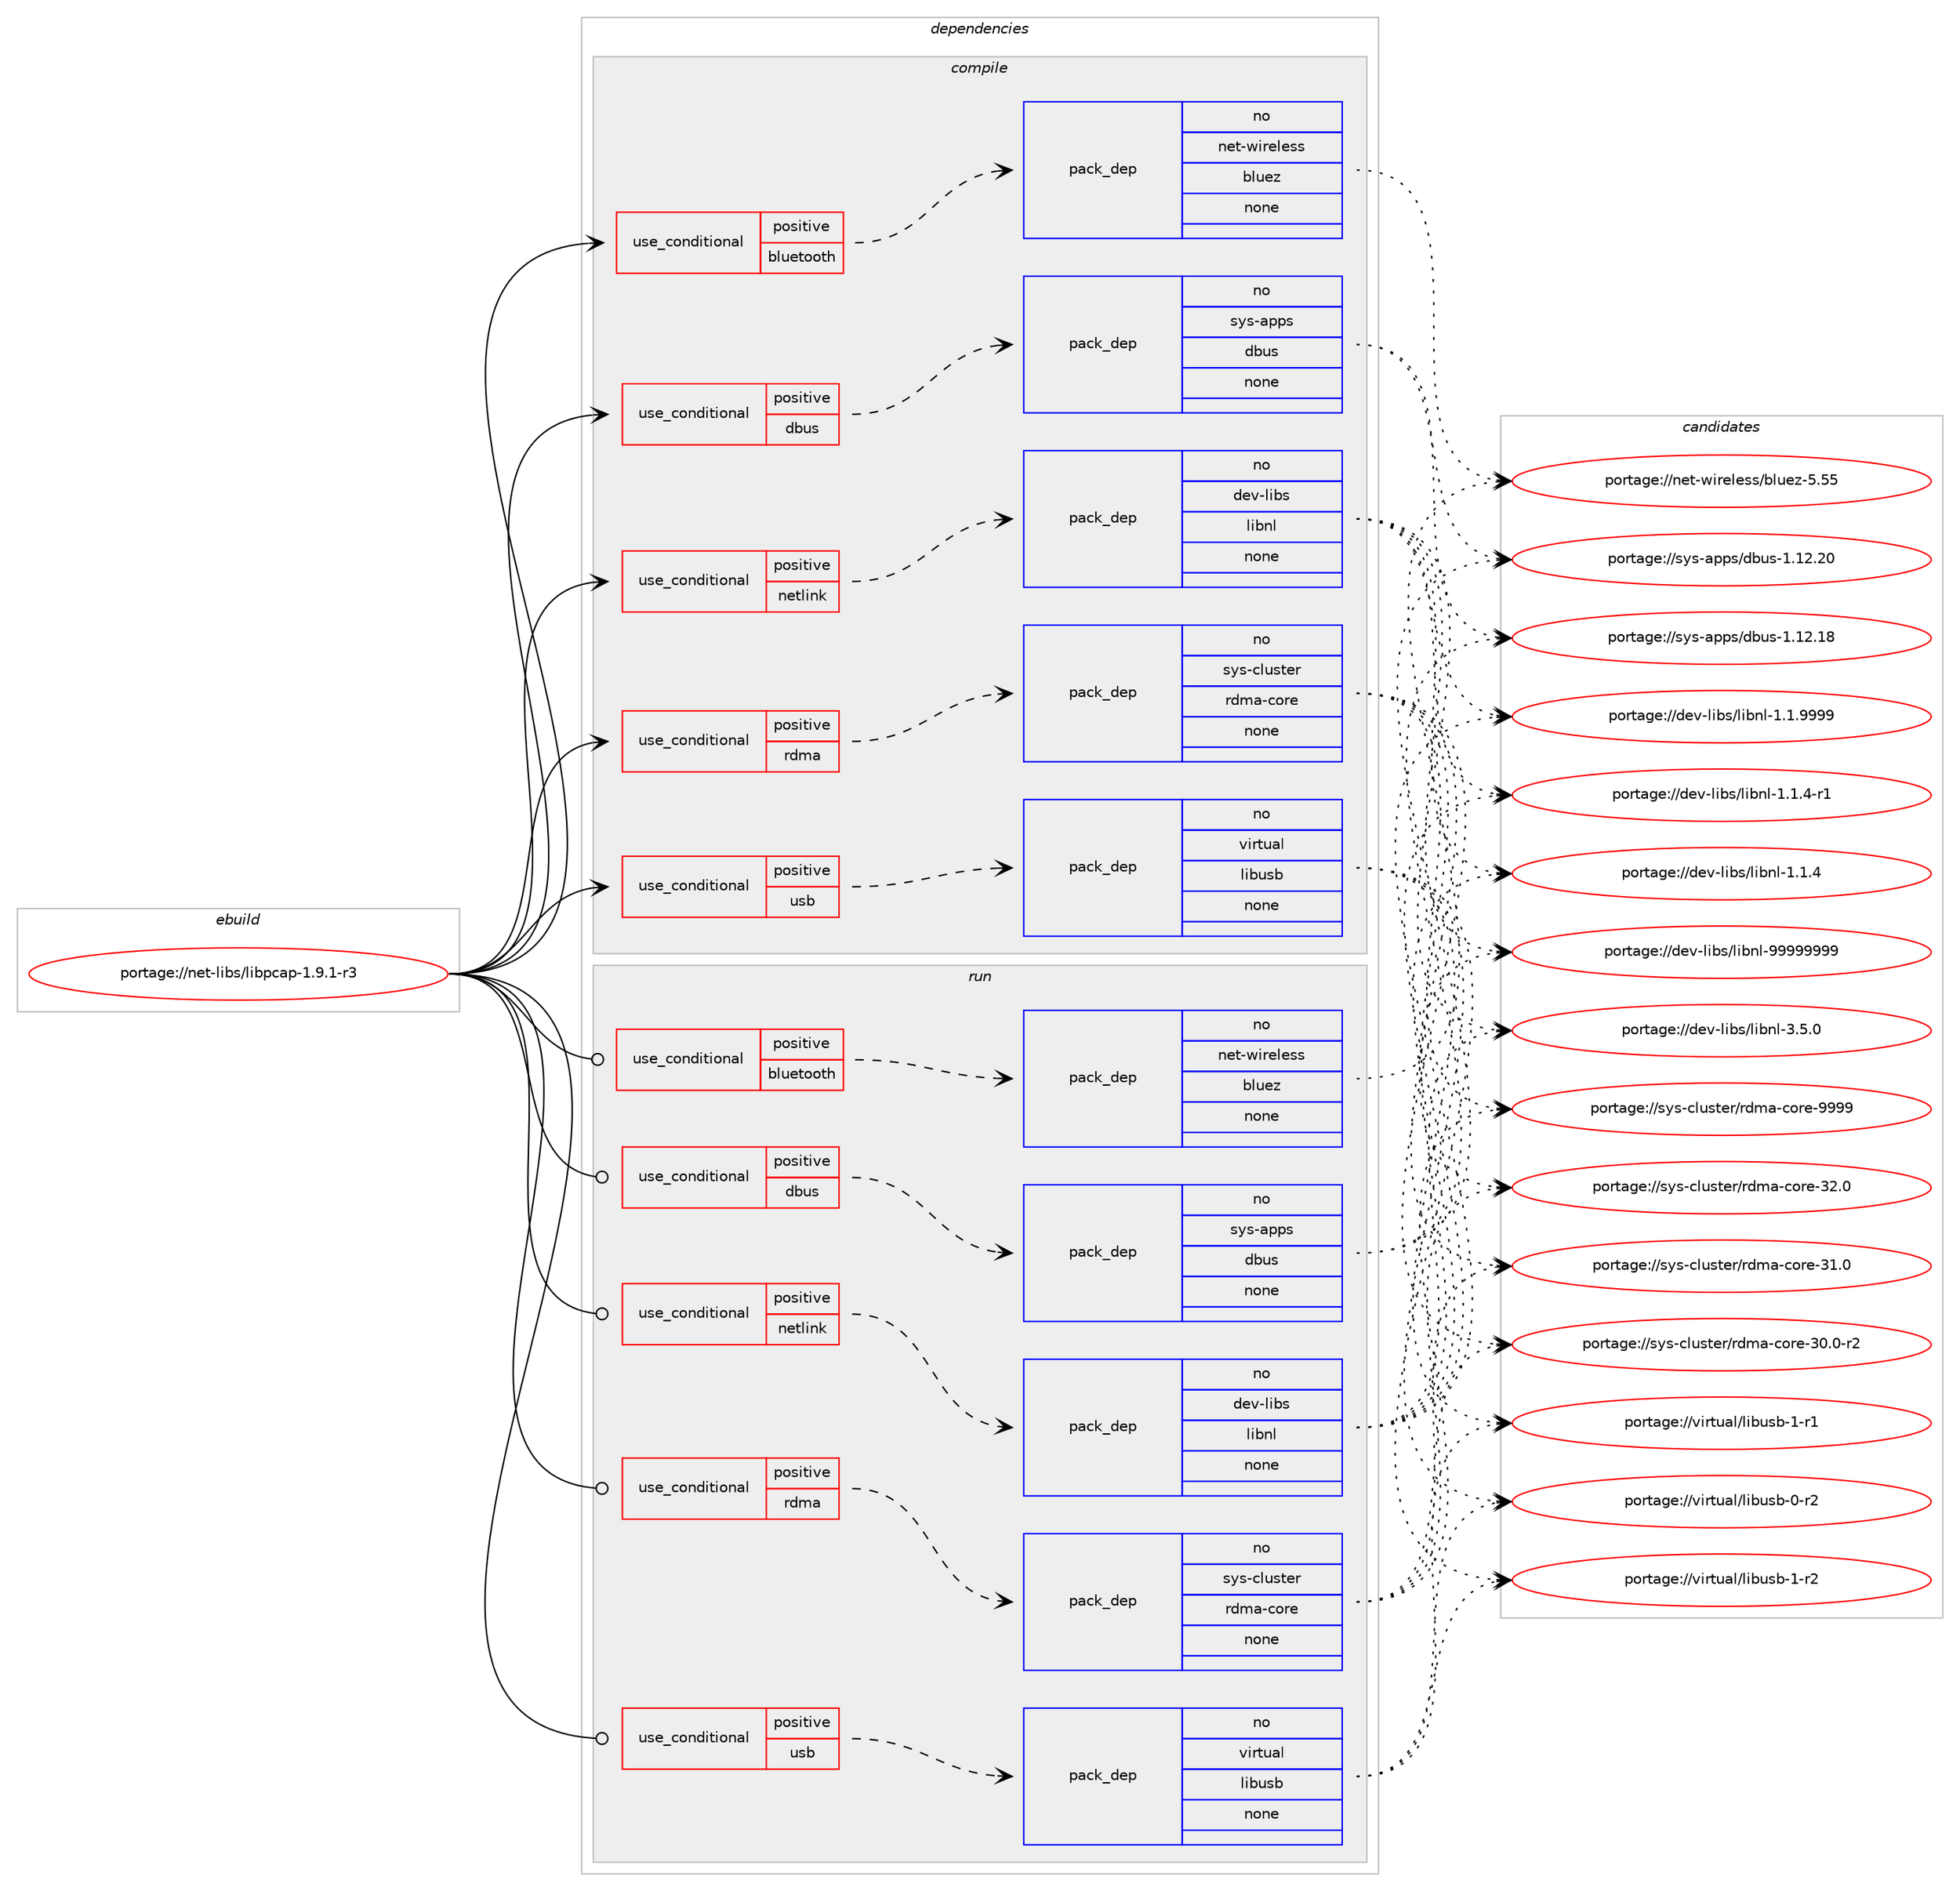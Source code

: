 digraph prolog {

# *************
# Graph options
# *************

newrank=true;
concentrate=true;
compound=true;
graph [rankdir=LR,fontname=Helvetica,fontsize=10,ranksep=1.5];#, ranksep=2.5, nodesep=0.2];
edge  [arrowhead=vee];
node  [fontname=Helvetica,fontsize=10];

# **********
# The ebuild
# **********

subgraph cluster_leftcol {
color=gray;
rank=same;
label=<<i>ebuild</i>>;
id [label="portage://net-libs/libpcap-1.9.1-r3", color=red, width=4, href="../net-libs/libpcap-1.9.1-r3.svg"];
}

# ****************
# The dependencies
# ****************

subgraph cluster_midcol {
color=gray;
label=<<i>dependencies</i>>;
subgraph cluster_compile {
fillcolor="#eeeeee";
style=filled;
label=<<i>compile</i>>;
subgraph cond3317 {
dependency11869 [label=<<TABLE BORDER="0" CELLBORDER="1" CELLSPACING="0" CELLPADDING="4"><TR><TD ROWSPAN="3" CELLPADDING="10">use_conditional</TD></TR><TR><TD>positive</TD></TR><TR><TD>bluetooth</TD></TR></TABLE>>, shape=none, color=red];
subgraph pack8432 {
dependency11870 [label=<<TABLE BORDER="0" CELLBORDER="1" CELLSPACING="0" CELLPADDING="4" WIDTH="220"><TR><TD ROWSPAN="6" CELLPADDING="30">pack_dep</TD></TR><TR><TD WIDTH="110">no</TD></TR><TR><TD>net-wireless</TD></TR><TR><TD>bluez</TD></TR><TR><TD>none</TD></TR><TR><TD></TD></TR></TABLE>>, shape=none, color=blue];
}
dependency11869:e -> dependency11870:w [weight=20,style="dashed",arrowhead="vee"];
}
id:e -> dependency11869:w [weight=20,style="solid",arrowhead="vee"];
subgraph cond3318 {
dependency11871 [label=<<TABLE BORDER="0" CELLBORDER="1" CELLSPACING="0" CELLPADDING="4"><TR><TD ROWSPAN="3" CELLPADDING="10">use_conditional</TD></TR><TR><TD>positive</TD></TR><TR><TD>dbus</TD></TR></TABLE>>, shape=none, color=red];
subgraph pack8433 {
dependency11872 [label=<<TABLE BORDER="0" CELLBORDER="1" CELLSPACING="0" CELLPADDING="4" WIDTH="220"><TR><TD ROWSPAN="6" CELLPADDING="30">pack_dep</TD></TR><TR><TD WIDTH="110">no</TD></TR><TR><TD>sys-apps</TD></TR><TR><TD>dbus</TD></TR><TR><TD>none</TD></TR><TR><TD></TD></TR></TABLE>>, shape=none, color=blue];
}
dependency11871:e -> dependency11872:w [weight=20,style="dashed",arrowhead="vee"];
}
id:e -> dependency11871:w [weight=20,style="solid",arrowhead="vee"];
subgraph cond3319 {
dependency11873 [label=<<TABLE BORDER="0" CELLBORDER="1" CELLSPACING="0" CELLPADDING="4"><TR><TD ROWSPAN="3" CELLPADDING="10">use_conditional</TD></TR><TR><TD>positive</TD></TR><TR><TD>netlink</TD></TR></TABLE>>, shape=none, color=red];
subgraph pack8434 {
dependency11874 [label=<<TABLE BORDER="0" CELLBORDER="1" CELLSPACING="0" CELLPADDING="4" WIDTH="220"><TR><TD ROWSPAN="6" CELLPADDING="30">pack_dep</TD></TR><TR><TD WIDTH="110">no</TD></TR><TR><TD>dev-libs</TD></TR><TR><TD>libnl</TD></TR><TR><TD>none</TD></TR><TR><TD></TD></TR></TABLE>>, shape=none, color=blue];
}
dependency11873:e -> dependency11874:w [weight=20,style="dashed",arrowhead="vee"];
}
id:e -> dependency11873:w [weight=20,style="solid",arrowhead="vee"];
subgraph cond3320 {
dependency11875 [label=<<TABLE BORDER="0" CELLBORDER="1" CELLSPACING="0" CELLPADDING="4"><TR><TD ROWSPAN="3" CELLPADDING="10">use_conditional</TD></TR><TR><TD>positive</TD></TR><TR><TD>rdma</TD></TR></TABLE>>, shape=none, color=red];
subgraph pack8435 {
dependency11876 [label=<<TABLE BORDER="0" CELLBORDER="1" CELLSPACING="0" CELLPADDING="4" WIDTH="220"><TR><TD ROWSPAN="6" CELLPADDING="30">pack_dep</TD></TR><TR><TD WIDTH="110">no</TD></TR><TR><TD>sys-cluster</TD></TR><TR><TD>rdma-core</TD></TR><TR><TD>none</TD></TR><TR><TD></TD></TR></TABLE>>, shape=none, color=blue];
}
dependency11875:e -> dependency11876:w [weight=20,style="dashed",arrowhead="vee"];
}
id:e -> dependency11875:w [weight=20,style="solid",arrowhead="vee"];
subgraph cond3321 {
dependency11877 [label=<<TABLE BORDER="0" CELLBORDER="1" CELLSPACING="0" CELLPADDING="4"><TR><TD ROWSPAN="3" CELLPADDING="10">use_conditional</TD></TR><TR><TD>positive</TD></TR><TR><TD>usb</TD></TR></TABLE>>, shape=none, color=red];
subgraph pack8436 {
dependency11878 [label=<<TABLE BORDER="0" CELLBORDER="1" CELLSPACING="0" CELLPADDING="4" WIDTH="220"><TR><TD ROWSPAN="6" CELLPADDING="30">pack_dep</TD></TR><TR><TD WIDTH="110">no</TD></TR><TR><TD>virtual</TD></TR><TR><TD>libusb</TD></TR><TR><TD>none</TD></TR><TR><TD></TD></TR></TABLE>>, shape=none, color=blue];
}
dependency11877:e -> dependency11878:w [weight=20,style="dashed",arrowhead="vee"];
}
id:e -> dependency11877:w [weight=20,style="solid",arrowhead="vee"];
}
subgraph cluster_compileandrun {
fillcolor="#eeeeee";
style=filled;
label=<<i>compile and run</i>>;
}
subgraph cluster_run {
fillcolor="#eeeeee";
style=filled;
label=<<i>run</i>>;
subgraph cond3322 {
dependency11879 [label=<<TABLE BORDER="0" CELLBORDER="1" CELLSPACING="0" CELLPADDING="4"><TR><TD ROWSPAN="3" CELLPADDING="10">use_conditional</TD></TR><TR><TD>positive</TD></TR><TR><TD>bluetooth</TD></TR></TABLE>>, shape=none, color=red];
subgraph pack8437 {
dependency11880 [label=<<TABLE BORDER="0" CELLBORDER="1" CELLSPACING="0" CELLPADDING="4" WIDTH="220"><TR><TD ROWSPAN="6" CELLPADDING="30">pack_dep</TD></TR><TR><TD WIDTH="110">no</TD></TR><TR><TD>net-wireless</TD></TR><TR><TD>bluez</TD></TR><TR><TD>none</TD></TR><TR><TD></TD></TR></TABLE>>, shape=none, color=blue];
}
dependency11879:e -> dependency11880:w [weight=20,style="dashed",arrowhead="vee"];
}
id:e -> dependency11879:w [weight=20,style="solid",arrowhead="odot"];
subgraph cond3323 {
dependency11881 [label=<<TABLE BORDER="0" CELLBORDER="1" CELLSPACING="0" CELLPADDING="4"><TR><TD ROWSPAN="3" CELLPADDING="10">use_conditional</TD></TR><TR><TD>positive</TD></TR><TR><TD>dbus</TD></TR></TABLE>>, shape=none, color=red];
subgraph pack8438 {
dependency11882 [label=<<TABLE BORDER="0" CELLBORDER="1" CELLSPACING="0" CELLPADDING="4" WIDTH="220"><TR><TD ROWSPAN="6" CELLPADDING="30">pack_dep</TD></TR><TR><TD WIDTH="110">no</TD></TR><TR><TD>sys-apps</TD></TR><TR><TD>dbus</TD></TR><TR><TD>none</TD></TR><TR><TD></TD></TR></TABLE>>, shape=none, color=blue];
}
dependency11881:e -> dependency11882:w [weight=20,style="dashed",arrowhead="vee"];
}
id:e -> dependency11881:w [weight=20,style="solid",arrowhead="odot"];
subgraph cond3324 {
dependency11883 [label=<<TABLE BORDER="0" CELLBORDER="1" CELLSPACING="0" CELLPADDING="4"><TR><TD ROWSPAN="3" CELLPADDING="10">use_conditional</TD></TR><TR><TD>positive</TD></TR><TR><TD>netlink</TD></TR></TABLE>>, shape=none, color=red];
subgraph pack8439 {
dependency11884 [label=<<TABLE BORDER="0" CELLBORDER="1" CELLSPACING="0" CELLPADDING="4" WIDTH="220"><TR><TD ROWSPAN="6" CELLPADDING="30">pack_dep</TD></TR><TR><TD WIDTH="110">no</TD></TR><TR><TD>dev-libs</TD></TR><TR><TD>libnl</TD></TR><TR><TD>none</TD></TR><TR><TD></TD></TR></TABLE>>, shape=none, color=blue];
}
dependency11883:e -> dependency11884:w [weight=20,style="dashed",arrowhead="vee"];
}
id:e -> dependency11883:w [weight=20,style="solid",arrowhead="odot"];
subgraph cond3325 {
dependency11885 [label=<<TABLE BORDER="0" CELLBORDER="1" CELLSPACING="0" CELLPADDING="4"><TR><TD ROWSPAN="3" CELLPADDING="10">use_conditional</TD></TR><TR><TD>positive</TD></TR><TR><TD>rdma</TD></TR></TABLE>>, shape=none, color=red];
subgraph pack8440 {
dependency11886 [label=<<TABLE BORDER="0" CELLBORDER="1" CELLSPACING="0" CELLPADDING="4" WIDTH="220"><TR><TD ROWSPAN="6" CELLPADDING="30">pack_dep</TD></TR><TR><TD WIDTH="110">no</TD></TR><TR><TD>sys-cluster</TD></TR><TR><TD>rdma-core</TD></TR><TR><TD>none</TD></TR><TR><TD></TD></TR></TABLE>>, shape=none, color=blue];
}
dependency11885:e -> dependency11886:w [weight=20,style="dashed",arrowhead="vee"];
}
id:e -> dependency11885:w [weight=20,style="solid",arrowhead="odot"];
subgraph cond3326 {
dependency11887 [label=<<TABLE BORDER="0" CELLBORDER="1" CELLSPACING="0" CELLPADDING="4"><TR><TD ROWSPAN="3" CELLPADDING="10">use_conditional</TD></TR><TR><TD>positive</TD></TR><TR><TD>usb</TD></TR></TABLE>>, shape=none, color=red];
subgraph pack8441 {
dependency11888 [label=<<TABLE BORDER="0" CELLBORDER="1" CELLSPACING="0" CELLPADDING="4" WIDTH="220"><TR><TD ROWSPAN="6" CELLPADDING="30">pack_dep</TD></TR><TR><TD WIDTH="110">no</TD></TR><TR><TD>virtual</TD></TR><TR><TD>libusb</TD></TR><TR><TD>none</TD></TR><TR><TD></TD></TR></TABLE>>, shape=none, color=blue];
}
dependency11887:e -> dependency11888:w [weight=20,style="dashed",arrowhead="vee"];
}
id:e -> dependency11887:w [weight=20,style="solid",arrowhead="odot"];
}
}

# **************
# The candidates
# **************

subgraph cluster_choices {
rank=same;
color=gray;
label=<<i>candidates</i>>;

subgraph choice8432 {
color=black;
nodesep=1;
choice1101011164511910511410110810111511547981081171011224553465353 [label="portage://net-wireless/bluez-5.55", color=red, width=4,href="../net-wireless/bluez-5.55.svg"];
dependency11870:e -> choice1101011164511910511410110810111511547981081171011224553465353:w [style=dotted,weight="100"];
}
subgraph choice8433 {
color=black;
nodesep=1;
choice115121115459711211211547100981171154549464950465048 [label="portage://sys-apps/dbus-1.12.20", color=red, width=4,href="../sys-apps/dbus-1.12.20.svg"];
choice115121115459711211211547100981171154549464950464956 [label="portage://sys-apps/dbus-1.12.18", color=red, width=4,href="../sys-apps/dbus-1.12.18.svg"];
dependency11872:e -> choice115121115459711211211547100981171154549464950465048:w [style=dotted,weight="100"];
dependency11872:e -> choice115121115459711211211547100981171154549464950464956:w [style=dotted,weight="100"];
}
subgraph choice8434 {
color=black;
nodesep=1;
choice10010111845108105981154710810598110108455757575757575757 [label="portage://dev-libs/libnl-99999999", color=red, width=4,href="../dev-libs/libnl-99999999.svg"];
choice10010111845108105981154710810598110108455146534648 [label="portage://dev-libs/libnl-3.5.0", color=red, width=4,href="../dev-libs/libnl-3.5.0.svg"];
choice10010111845108105981154710810598110108454946494657575757 [label="portage://dev-libs/libnl-1.1.9999", color=red, width=4,href="../dev-libs/libnl-1.1.9999.svg"];
choice100101118451081059811547108105981101084549464946524511449 [label="portage://dev-libs/libnl-1.1.4-r1", color=red, width=4,href="../dev-libs/libnl-1.1.4-r1.svg"];
choice10010111845108105981154710810598110108454946494652 [label="portage://dev-libs/libnl-1.1.4", color=red, width=4,href="../dev-libs/libnl-1.1.4.svg"];
dependency11874:e -> choice10010111845108105981154710810598110108455757575757575757:w [style=dotted,weight="100"];
dependency11874:e -> choice10010111845108105981154710810598110108455146534648:w [style=dotted,weight="100"];
dependency11874:e -> choice10010111845108105981154710810598110108454946494657575757:w [style=dotted,weight="100"];
dependency11874:e -> choice100101118451081059811547108105981101084549464946524511449:w [style=dotted,weight="100"];
dependency11874:e -> choice10010111845108105981154710810598110108454946494652:w [style=dotted,weight="100"];
}
subgraph choice8435 {
color=black;
nodesep=1;
choice1151211154599108117115116101114471141001099745991111141014557575757 [label="portage://sys-cluster/rdma-core-9999", color=red, width=4,href="../sys-cluster/rdma-core-9999.svg"];
choice1151211154599108117115116101114471141001099745991111141014551504648 [label="portage://sys-cluster/rdma-core-32.0", color=red, width=4,href="../sys-cluster/rdma-core-32.0.svg"];
choice1151211154599108117115116101114471141001099745991111141014551494648 [label="portage://sys-cluster/rdma-core-31.0", color=red, width=4,href="../sys-cluster/rdma-core-31.0.svg"];
choice11512111545991081171151161011144711410010997459911111410145514846484511450 [label="portage://sys-cluster/rdma-core-30.0-r2", color=red, width=4,href="../sys-cluster/rdma-core-30.0-r2.svg"];
dependency11876:e -> choice1151211154599108117115116101114471141001099745991111141014557575757:w [style=dotted,weight="100"];
dependency11876:e -> choice1151211154599108117115116101114471141001099745991111141014551504648:w [style=dotted,weight="100"];
dependency11876:e -> choice1151211154599108117115116101114471141001099745991111141014551494648:w [style=dotted,weight="100"];
dependency11876:e -> choice11512111545991081171151161011144711410010997459911111410145514846484511450:w [style=dotted,weight="100"];
}
subgraph choice8436 {
color=black;
nodesep=1;
choice1181051141161179710847108105981171159845494511450 [label="portage://virtual/libusb-1-r2", color=red, width=4,href="../virtual/libusb-1-r2.svg"];
choice1181051141161179710847108105981171159845494511449 [label="portage://virtual/libusb-1-r1", color=red, width=4,href="../virtual/libusb-1-r1.svg"];
choice1181051141161179710847108105981171159845484511450 [label="portage://virtual/libusb-0-r2", color=red, width=4,href="../virtual/libusb-0-r2.svg"];
dependency11878:e -> choice1181051141161179710847108105981171159845494511450:w [style=dotted,weight="100"];
dependency11878:e -> choice1181051141161179710847108105981171159845494511449:w [style=dotted,weight="100"];
dependency11878:e -> choice1181051141161179710847108105981171159845484511450:w [style=dotted,weight="100"];
}
subgraph choice8437 {
color=black;
nodesep=1;
choice1101011164511910511410110810111511547981081171011224553465353 [label="portage://net-wireless/bluez-5.55", color=red, width=4,href="../net-wireless/bluez-5.55.svg"];
dependency11880:e -> choice1101011164511910511410110810111511547981081171011224553465353:w [style=dotted,weight="100"];
}
subgraph choice8438 {
color=black;
nodesep=1;
choice115121115459711211211547100981171154549464950465048 [label="portage://sys-apps/dbus-1.12.20", color=red, width=4,href="../sys-apps/dbus-1.12.20.svg"];
choice115121115459711211211547100981171154549464950464956 [label="portage://sys-apps/dbus-1.12.18", color=red, width=4,href="../sys-apps/dbus-1.12.18.svg"];
dependency11882:e -> choice115121115459711211211547100981171154549464950465048:w [style=dotted,weight="100"];
dependency11882:e -> choice115121115459711211211547100981171154549464950464956:w [style=dotted,weight="100"];
}
subgraph choice8439 {
color=black;
nodesep=1;
choice10010111845108105981154710810598110108455757575757575757 [label="portage://dev-libs/libnl-99999999", color=red, width=4,href="../dev-libs/libnl-99999999.svg"];
choice10010111845108105981154710810598110108455146534648 [label="portage://dev-libs/libnl-3.5.0", color=red, width=4,href="../dev-libs/libnl-3.5.0.svg"];
choice10010111845108105981154710810598110108454946494657575757 [label="portage://dev-libs/libnl-1.1.9999", color=red, width=4,href="../dev-libs/libnl-1.1.9999.svg"];
choice100101118451081059811547108105981101084549464946524511449 [label="portage://dev-libs/libnl-1.1.4-r1", color=red, width=4,href="../dev-libs/libnl-1.1.4-r1.svg"];
choice10010111845108105981154710810598110108454946494652 [label="portage://dev-libs/libnl-1.1.4", color=red, width=4,href="../dev-libs/libnl-1.1.4.svg"];
dependency11884:e -> choice10010111845108105981154710810598110108455757575757575757:w [style=dotted,weight="100"];
dependency11884:e -> choice10010111845108105981154710810598110108455146534648:w [style=dotted,weight="100"];
dependency11884:e -> choice10010111845108105981154710810598110108454946494657575757:w [style=dotted,weight="100"];
dependency11884:e -> choice100101118451081059811547108105981101084549464946524511449:w [style=dotted,weight="100"];
dependency11884:e -> choice10010111845108105981154710810598110108454946494652:w [style=dotted,weight="100"];
}
subgraph choice8440 {
color=black;
nodesep=1;
choice1151211154599108117115116101114471141001099745991111141014557575757 [label="portage://sys-cluster/rdma-core-9999", color=red, width=4,href="../sys-cluster/rdma-core-9999.svg"];
choice1151211154599108117115116101114471141001099745991111141014551504648 [label="portage://sys-cluster/rdma-core-32.0", color=red, width=4,href="../sys-cluster/rdma-core-32.0.svg"];
choice1151211154599108117115116101114471141001099745991111141014551494648 [label="portage://sys-cluster/rdma-core-31.0", color=red, width=4,href="../sys-cluster/rdma-core-31.0.svg"];
choice11512111545991081171151161011144711410010997459911111410145514846484511450 [label="portage://sys-cluster/rdma-core-30.0-r2", color=red, width=4,href="../sys-cluster/rdma-core-30.0-r2.svg"];
dependency11886:e -> choice1151211154599108117115116101114471141001099745991111141014557575757:w [style=dotted,weight="100"];
dependency11886:e -> choice1151211154599108117115116101114471141001099745991111141014551504648:w [style=dotted,weight="100"];
dependency11886:e -> choice1151211154599108117115116101114471141001099745991111141014551494648:w [style=dotted,weight="100"];
dependency11886:e -> choice11512111545991081171151161011144711410010997459911111410145514846484511450:w [style=dotted,weight="100"];
}
subgraph choice8441 {
color=black;
nodesep=1;
choice1181051141161179710847108105981171159845494511450 [label="portage://virtual/libusb-1-r2", color=red, width=4,href="../virtual/libusb-1-r2.svg"];
choice1181051141161179710847108105981171159845494511449 [label="portage://virtual/libusb-1-r1", color=red, width=4,href="../virtual/libusb-1-r1.svg"];
choice1181051141161179710847108105981171159845484511450 [label="portage://virtual/libusb-0-r2", color=red, width=4,href="../virtual/libusb-0-r2.svg"];
dependency11888:e -> choice1181051141161179710847108105981171159845494511450:w [style=dotted,weight="100"];
dependency11888:e -> choice1181051141161179710847108105981171159845494511449:w [style=dotted,weight="100"];
dependency11888:e -> choice1181051141161179710847108105981171159845484511450:w [style=dotted,weight="100"];
}
}

}
